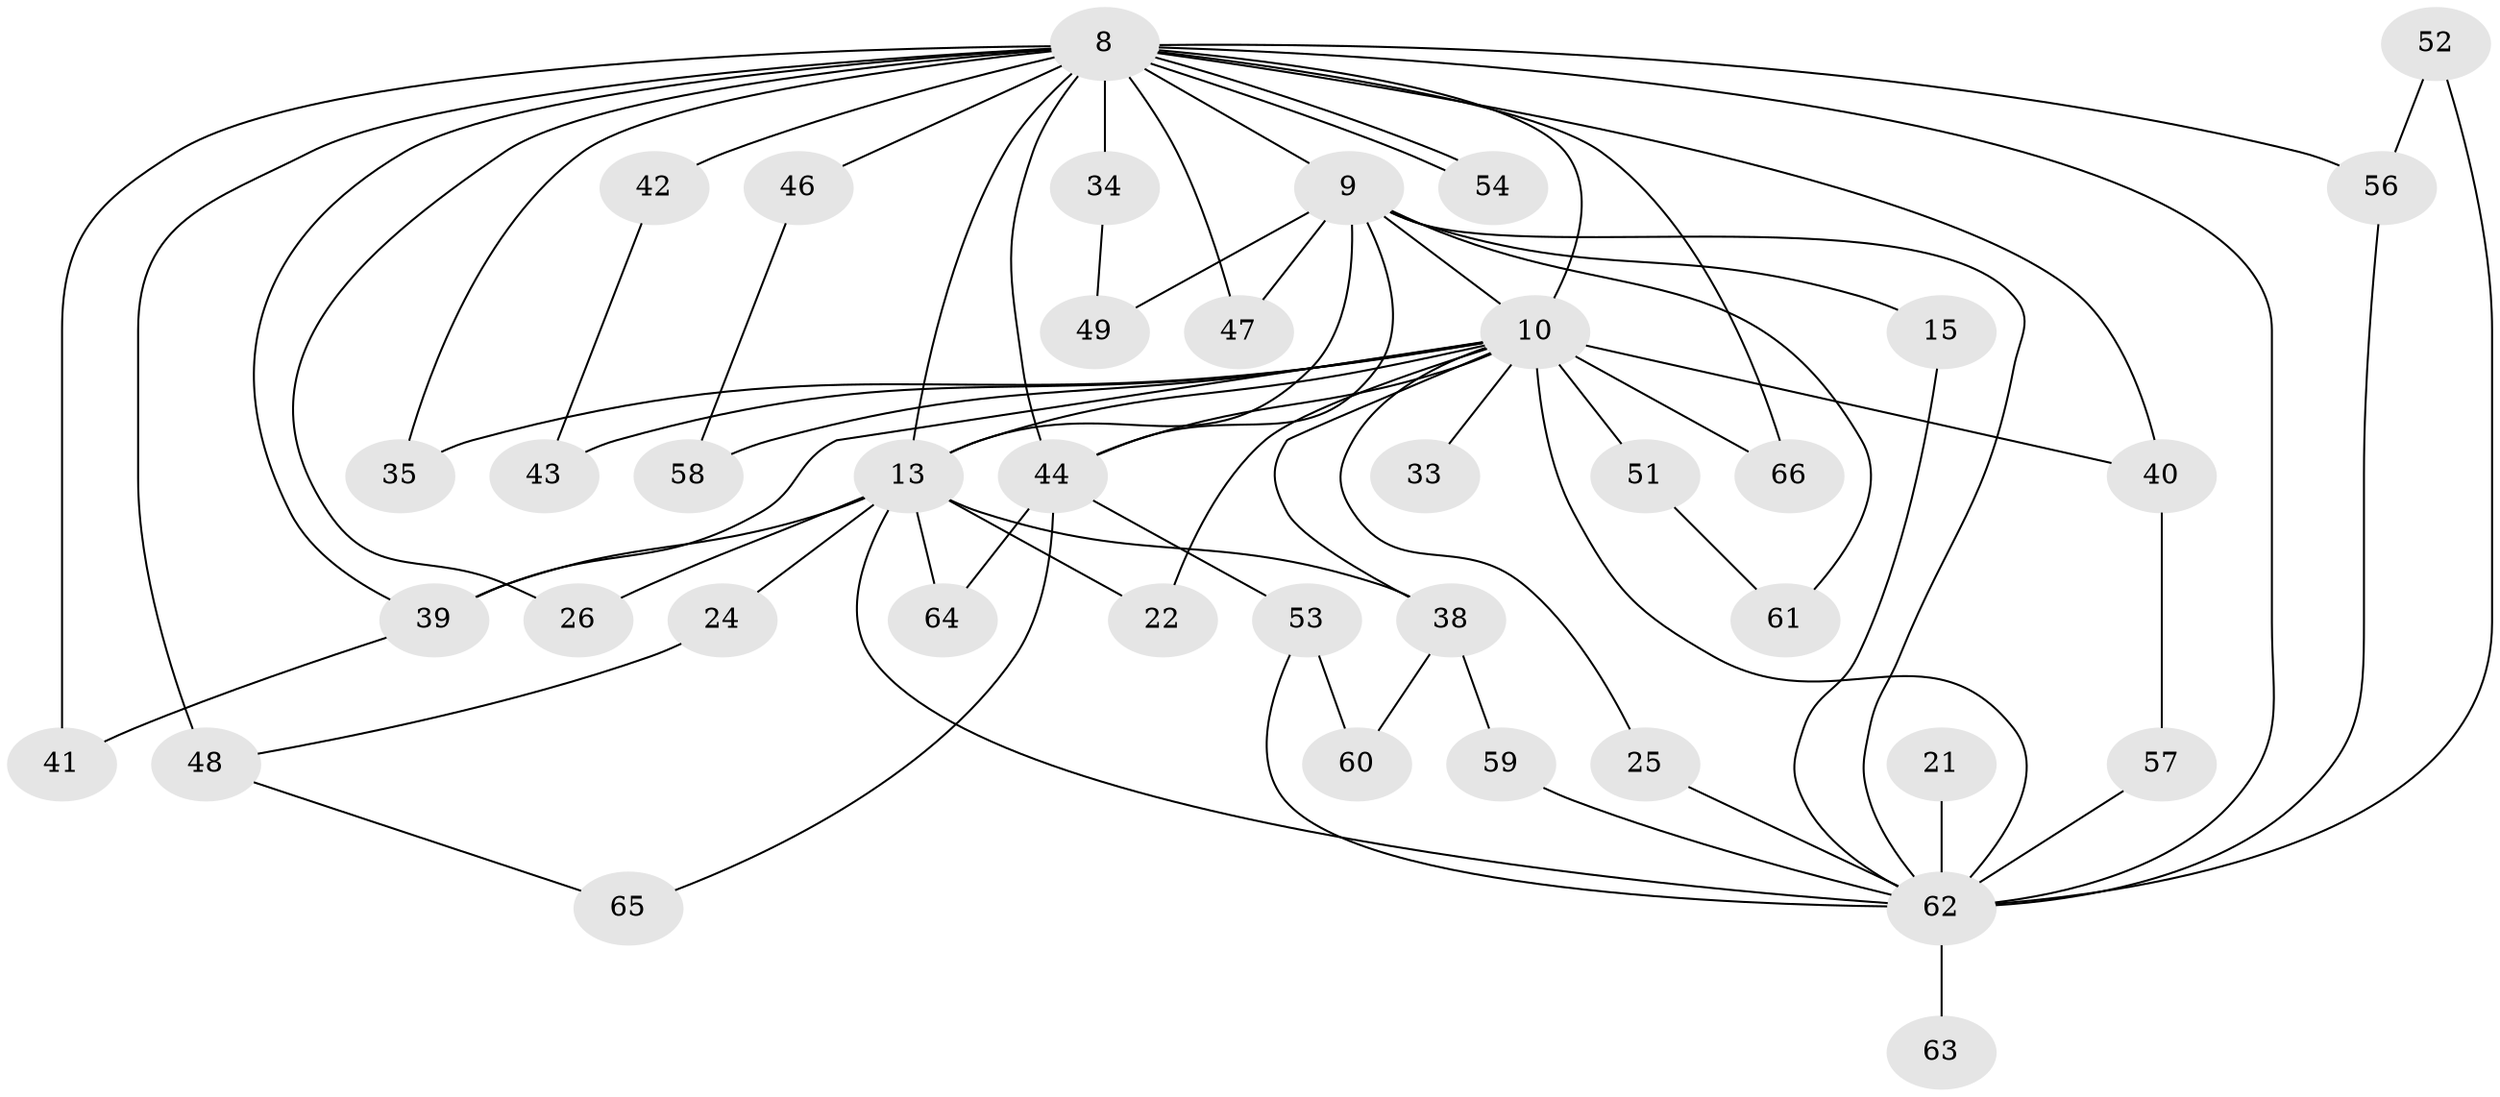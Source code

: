 // original degree distribution, {16: 0.015151515151515152, 11: 0.015151515151515152, 22: 0.030303030303030304, 23: 0.015151515151515152, 13: 0.045454545454545456, 15: 0.015151515151515152, 17: 0.015151515151515152, 3: 0.12121212121212122, 4: 0.12121212121212122, 2: 0.5454545454545454, 5: 0.045454545454545456, 6: 0.015151515151515152}
// Generated by graph-tools (version 1.1) at 2025/47/03/04/25 21:47:36]
// undirected, 39 vertices, 72 edges
graph export_dot {
graph [start="1"]
  node [color=gray90,style=filled];
  8 [super="+4"];
  9 [super="+2"];
  10 [super="+3"];
  13 [super="+11+7"];
  15;
  21;
  22;
  24;
  25;
  26;
  33;
  34;
  35;
  38 [super="+16"];
  39 [super="+17+30"];
  40 [super="+32"];
  41 [super="+37"];
  42;
  43;
  44 [super="+29"];
  46;
  47;
  48 [super="+19"];
  49;
  51 [super="+12"];
  52;
  53 [super="+50"];
  54;
  56 [super="+45"];
  57;
  58;
  59;
  60;
  61;
  62 [super="+36+55+5"];
  63;
  64;
  65;
  66;
  8 -- 9 [weight=4];
  8 -- 10 [weight=4];
  8 -- 34 [weight=2];
  8 -- 35;
  8 -- 42 [weight=2];
  8 -- 46 [weight=2];
  8 -- 54;
  8 -- 54;
  8 -- 56 [weight=2];
  8 -- 66;
  8 -- 26;
  8 -- 41 [weight=2];
  8 -- 47;
  8 -- 48 [weight=3];
  8 -- 62 [weight=6];
  8 -- 40;
  8 -- 39;
  8 -- 44 [weight=3];
  8 -- 13 [weight=5];
  9 -- 10 [weight=4];
  9 -- 15;
  9 -- 47;
  9 -- 49;
  9 -- 61;
  9 -- 44 [weight=2];
  9 -- 13 [weight=4];
  9 -- 62 [weight=6];
  10 -- 33 [weight=2];
  10 -- 35;
  10 -- 39 [weight=3];
  10 -- 43;
  10 -- 51 [weight=2];
  10 -- 58;
  10 -- 38;
  10 -- 66;
  10 -- 13 [weight=5];
  10 -- 22;
  10 -- 25;
  10 -- 40 [weight=3];
  10 -- 44;
  10 -- 62 [weight=5];
  13 -- 64;
  13 -- 38 [weight=2];
  13 -- 39;
  13 -- 22;
  13 -- 24;
  13 -- 26;
  13 -- 62 [weight=4];
  15 -- 62;
  21 -- 62 [weight=2];
  24 -- 48;
  25 -- 62;
  34 -- 49;
  38 -- 59;
  38 -- 60;
  39 -- 41;
  40 -- 57;
  42 -- 43;
  44 -- 64;
  44 -- 65;
  44 -- 53;
  46 -- 58;
  48 -- 65;
  51 -- 61;
  52 -- 56;
  52 -- 62;
  53 -- 60;
  53 -- 62 [weight=2];
  56 -- 62;
  57 -- 62;
  59 -- 62;
  62 -- 63 [weight=2];
}
